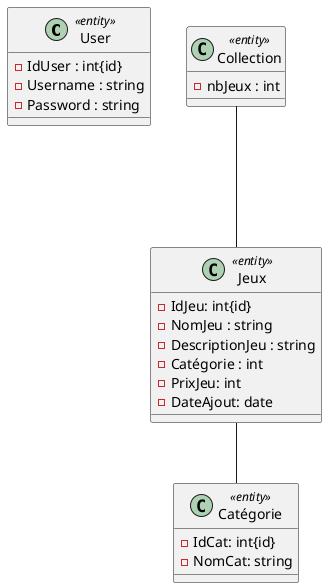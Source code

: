 @startuml
class User <<entity>> {
-IdUser : int{id}
-Username : string
-Password : string
}
class Jeux <<entity>> {

-IdJeu: int{id}
- NomJeu : string
- DescriptionJeu : string
- Catégorie : int
- PrixJeu: int
- DateAjout: date
}
class Catégorie <<entity>> {
-IdCat: int{id}
-NomCat: string
}
class Collection <<entity>> {
-nbJeux : int
}
Jeux -- Catégorie
Collection --- Jeux
@enduml